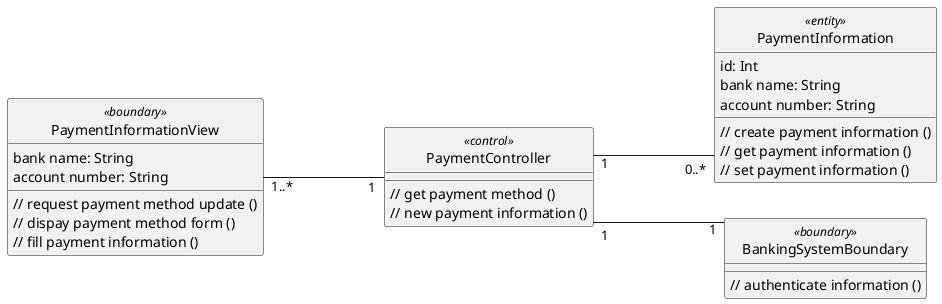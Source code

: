 @startuml 
skinparam classAttributeIconSize 0
skinparam linetype ortho
left to right direction
hide circle
class PaymentInformationView <<boundary>> {
    bank name: String
    account number: String

    // request payment method update ()
    // dispay payment method form ()
    // fill payment information ()

    }

class PaymentController <<control>> {
    // get payment method ()
    // new payment information ()


    }

class PaymentInformation <<entity>> {
    id: Int
    bank name: String
    account number: String

    // create payment information ()
    // get payment information ()
    // set payment information ()

    }

class BankingSystemBoundary <<boundary>> {
    

    // authenticate information ()


    }

PaymentInformationView "1..*" --- "1" PaymentController

PaymentController "1" --- "0..*" PaymentInformation

PaymentController "1" --- "1" BankingSystemBoundary

@enduml